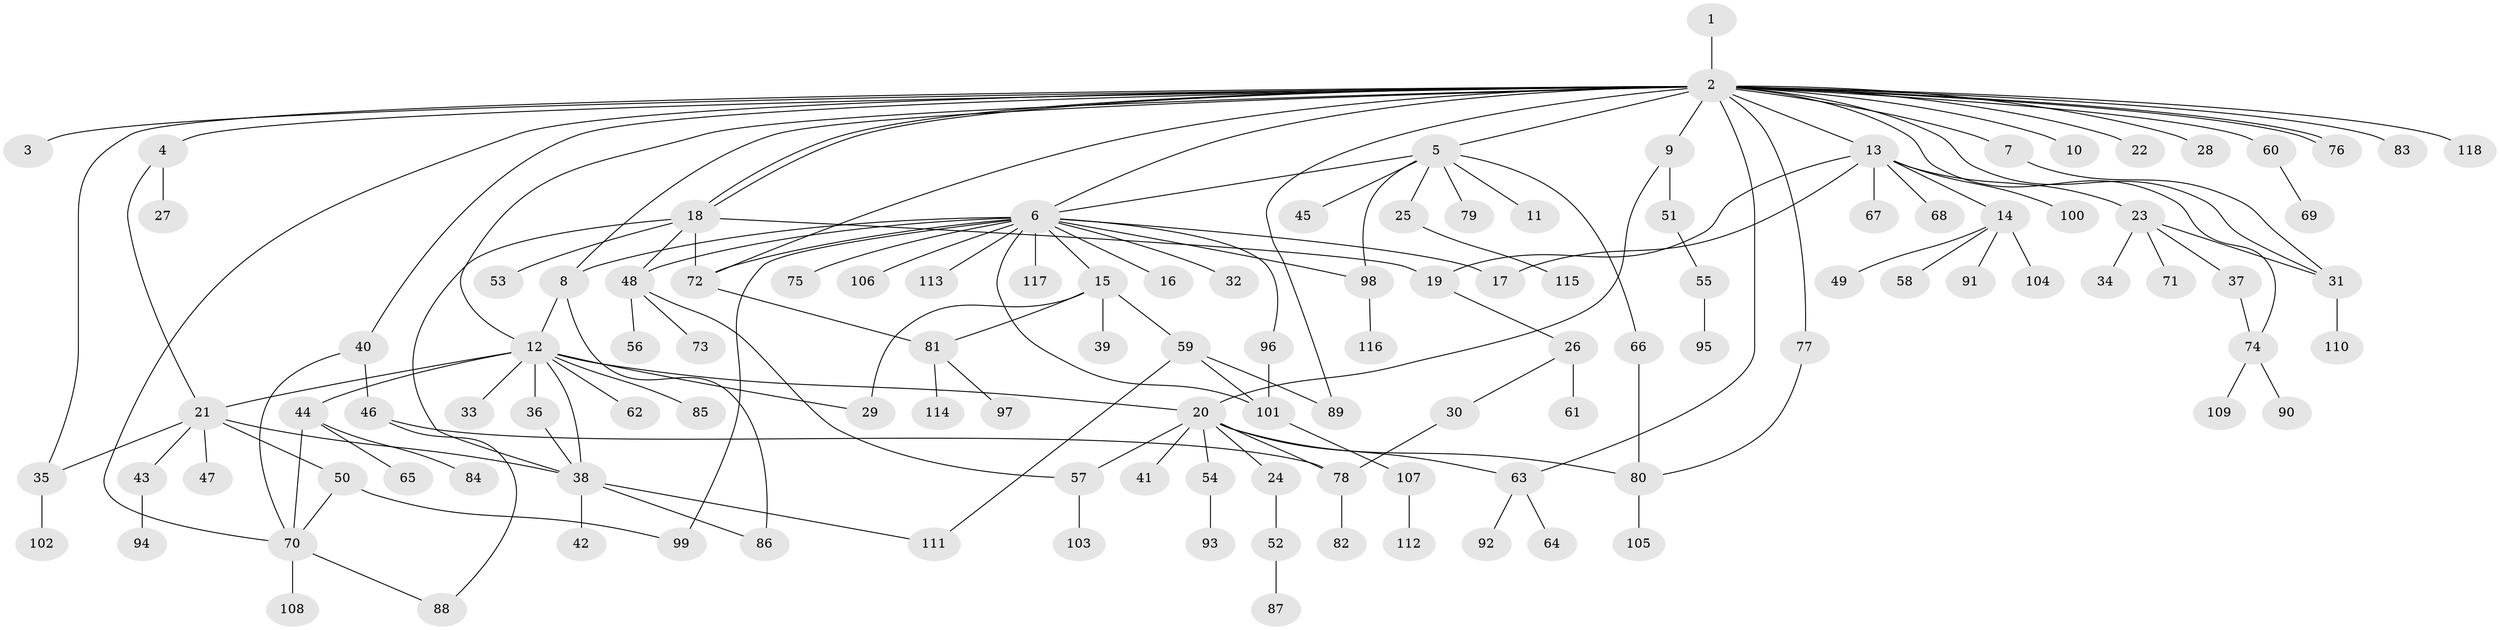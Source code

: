 // Generated by graph-tools (version 1.1) at 2025/26/03/09/25 03:26:01]
// undirected, 118 vertices, 155 edges
graph export_dot {
graph [start="1"]
  node [color=gray90,style=filled];
  1;
  2;
  3;
  4;
  5;
  6;
  7;
  8;
  9;
  10;
  11;
  12;
  13;
  14;
  15;
  16;
  17;
  18;
  19;
  20;
  21;
  22;
  23;
  24;
  25;
  26;
  27;
  28;
  29;
  30;
  31;
  32;
  33;
  34;
  35;
  36;
  37;
  38;
  39;
  40;
  41;
  42;
  43;
  44;
  45;
  46;
  47;
  48;
  49;
  50;
  51;
  52;
  53;
  54;
  55;
  56;
  57;
  58;
  59;
  60;
  61;
  62;
  63;
  64;
  65;
  66;
  67;
  68;
  69;
  70;
  71;
  72;
  73;
  74;
  75;
  76;
  77;
  78;
  79;
  80;
  81;
  82;
  83;
  84;
  85;
  86;
  87;
  88;
  89;
  90;
  91;
  92;
  93;
  94;
  95;
  96;
  97;
  98;
  99;
  100;
  101;
  102;
  103;
  104;
  105;
  106;
  107;
  108;
  109;
  110;
  111;
  112;
  113;
  114;
  115;
  116;
  117;
  118;
  1 -- 2;
  2 -- 3;
  2 -- 4;
  2 -- 5;
  2 -- 6;
  2 -- 7;
  2 -- 8;
  2 -- 9;
  2 -- 10;
  2 -- 12;
  2 -- 13;
  2 -- 18;
  2 -- 18;
  2 -- 22;
  2 -- 28;
  2 -- 31;
  2 -- 35;
  2 -- 40;
  2 -- 60;
  2 -- 63;
  2 -- 70;
  2 -- 72;
  2 -- 74;
  2 -- 76;
  2 -- 76;
  2 -- 77;
  2 -- 83;
  2 -- 89;
  2 -- 118;
  4 -- 21;
  4 -- 27;
  5 -- 6;
  5 -- 11;
  5 -- 25;
  5 -- 45;
  5 -- 66;
  5 -- 79;
  5 -- 98;
  6 -- 8;
  6 -- 15;
  6 -- 16;
  6 -- 17;
  6 -- 32;
  6 -- 48;
  6 -- 72;
  6 -- 75;
  6 -- 96;
  6 -- 98;
  6 -- 99;
  6 -- 101;
  6 -- 106;
  6 -- 113;
  6 -- 117;
  7 -- 31;
  8 -- 12;
  8 -- 86;
  9 -- 20;
  9 -- 51;
  12 -- 20;
  12 -- 21;
  12 -- 29;
  12 -- 33;
  12 -- 36;
  12 -- 38;
  12 -- 44;
  12 -- 62;
  12 -- 85;
  13 -- 14;
  13 -- 17;
  13 -- 19;
  13 -- 23;
  13 -- 67;
  13 -- 68;
  13 -- 100;
  14 -- 49;
  14 -- 58;
  14 -- 91;
  14 -- 104;
  15 -- 29;
  15 -- 39;
  15 -- 59;
  15 -- 81;
  18 -- 19;
  18 -- 38;
  18 -- 48;
  18 -- 53;
  18 -- 72;
  19 -- 26;
  20 -- 24;
  20 -- 41;
  20 -- 54;
  20 -- 57;
  20 -- 63;
  20 -- 78;
  20 -- 80;
  21 -- 35;
  21 -- 38;
  21 -- 43;
  21 -- 47;
  21 -- 50;
  23 -- 31;
  23 -- 34;
  23 -- 37;
  23 -- 71;
  24 -- 52;
  25 -- 115;
  26 -- 30;
  26 -- 61;
  30 -- 78;
  31 -- 110;
  35 -- 102;
  36 -- 38;
  37 -- 74;
  38 -- 42;
  38 -- 86;
  38 -- 111;
  40 -- 46;
  40 -- 70;
  43 -- 94;
  44 -- 65;
  44 -- 70;
  44 -- 84;
  46 -- 78;
  46 -- 88;
  48 -- 56;
  48 -- 57;
  48 -- 73;
  50 -- 70;
  50 -- 99;
  51 -- 55;
  52 -- 87;
  54 -- 93;
  55 -- 95;
  57 -- 103;
  59 -- 89;
  59 -- 101;
  59 -- 111;
  60 -- 69;
  63 -- 64;
  63 -- 92;
  66 -- 80;
  70 -- 88;
  70 -- 108;
  72 -- 81;
  74 -- 90;
  74 -- 109;
  77 -- 80;
  78 -- 82;
  80 -- 105;
  81 -- 97;
  81 -- 114;
  96 -- 101;
  98 -- 116;
  101 -- 107;
  107 -- 112;
}
